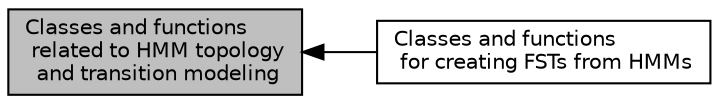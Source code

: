 digraph "Classes and functions related to HMM topology and transition modeling"
{
  edge [fontname="Helvetica",fontsize="10",labelfontname="Helvetica",labelfontsize="10"];
  node [fontname="Helvetica",fontsize="10",shape=record];
  rankdir=LR;
  Node0 [label="Classes and functions\l related to HMM topology\l and transition modeling",height=0.2,width=0.4,color="black", fillcolor="grey75", style="filled", fontcolor="black"];
  Node1 [label="Classes and functions\l for creating FSTs from HMMs",height=0.2,width=0.4,color="black", fillcolor="white", style="filled",URL="$group__hmm__group__graph.html"];
  Node0->Node1 [shape=plaintext, dir="back", style="solid"];
}
